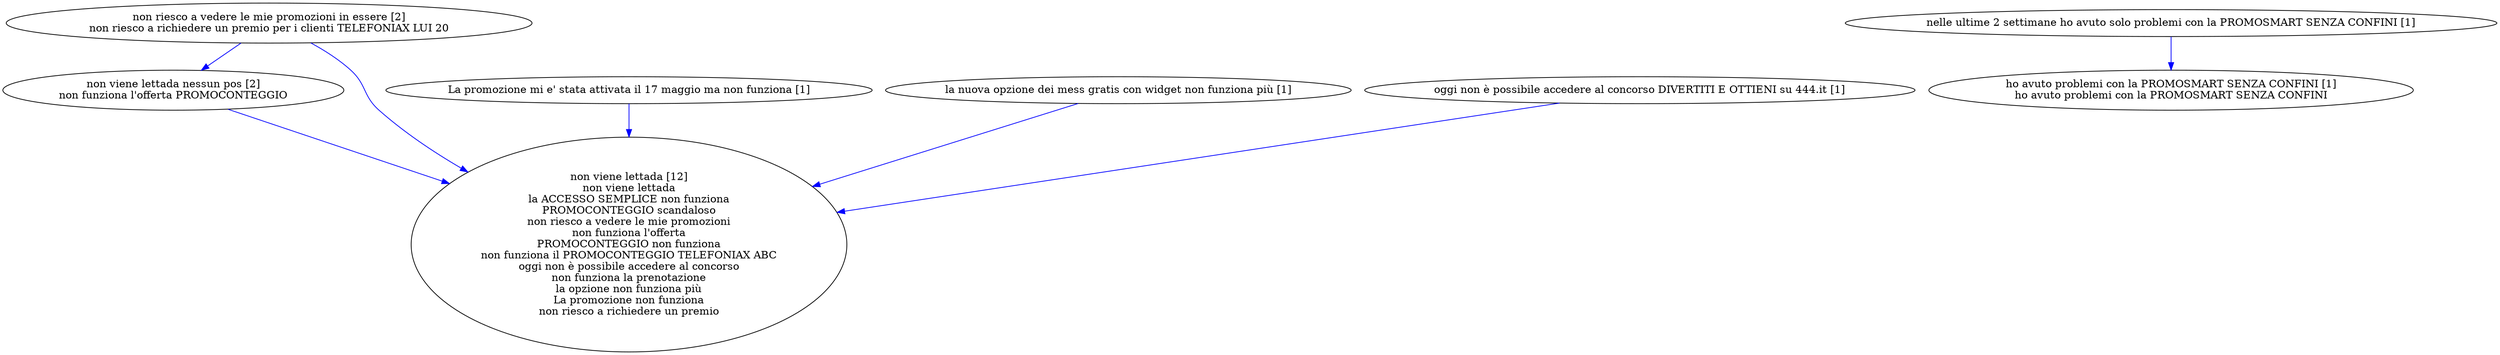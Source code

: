 digraph collapsedGraph {
"non viene lettada nessun pos [2]\nnon funziona l'offerta PROMOCONTEGGIO""non riesco a vedere le mie promozioni in essere [2]\nnon riesco a richiedere un premio per i clienti TELEFONIAX LUI 20""non viene lettada [12]\nnon viene lettada\nla ACCESSO SEMPLICE non funziona\nPROMOCONTEGGIO scandaloso\nnon riesco a vedere le mie promozioni\nnon funziona l'offerta\nPROMOCONTEGGIO non funziona\nnon funziona il PROMOCONTEGGIO TELEFONIAX ABC\noggi non è possibile accedere al concorso\nnon funziona la prenotazione\nla opzione non funziona più\nLa promozione non funziona\nnon riesco a richiedere un premio""La promozione mi e' stata attivata il 17 maggio ma non funziona [1]""la nuova opzione dei mess gratis con widget non funziona più [1]""ho avuto problemi con la PROMOSMART SENZA CONFINI [1]\nho avuto problemi con la PROMOSMART SENZA CONFINI""nelle ultime 2 settimane ho avuto solo problemi con la PROMOSMART SENZA CONFINI [1]""oggi non è possibile accedere al concorso DIVERTITI E OTTIENI su 444.it [1]""nelle ultime 2 settimane ho avuto solo problemi con la PROMOSMART SENZA CONFINI [1]" -> "ho avuto problemi con la PROMOSMART SENZA CONFINI [1]\nho avuto problemi con la PROMOSMART SENZA CONFINI" [color=blue]
"non riesco a vedere le mie promozioni in essere [2]\nnon riesco a richiedere un premio per i clienti TELEFONIAX LUI 20" -> "non viene lettada nessun pos [2]\nnon funziona l'offerta PROMOCONTEGGIO" [color=blue]
"La promozione mi e' stata attivata il 17 maggio ma non funziona [1]" -> "non viene lettada [12]\nnon viene lettada\nla ACCESSO SEMPLICE non funziona\nPROMOCONTEGGIO scandaloso\nnon riesco a vedere le mie promozioni\nnon funziona l'offerta\nPROMOCONTEGGIO non funziona\nnon funziona il PROMOCONTEGGIO TELEFONIAX ABC\noggi non è possibile accedere al concorso\nnon funziona la prenotazione\nla opzione non funziona più\nLa promozione non funziona\nnon riesco a richiedere un premio" [color=blue]
"la nuova opzione dei mess gratis con widget non funziona più [1]" -> "non viene lettada [12]\nnon viene lettada\nla ACCESSO SEMPLICE non funziona\nPROMOCONTEGGIO scandaloso\nnon riesco a vedere le mie promozioni\nnon funziona l'offerta\nPROMOCONTEGGIO non funziona\nnon funziona il PROMOCONTEGGIO TELEFONIAX ABC\noggi non è possibile accedere al concorso\nnon funziona la prenotazione\nla opzione non funziona più\nLa promozione non funziona\nnon riesco a richiedere un premio" [color=blue]
"non viene lettada nessun pos [2]\nnon funziona l'offerta PROMOCONTEGGIO" -> "non viene lettada [12]\nnon viene lettada\nla ACCESSO SEMPLICE non funziona\nPROMOCONTEGGIO scandaloso\nnon riesco a vedere le mie promozioni\nnon funziona l'offerta\nPROMOCONTEGGIO non funziona\nnon funziona il PROMOCONTEGGIO TELEFONIAX ABC\noggi non è possibile accedere al concorso\nnon funziona la prenotazione\nla opzione non funziona più\nLa promozione non funziona\nnon riesco a richiedere un premio" [color=blue]
"non riesco a vedere le mie promozioni in essere [2]\nnon riesco a richiedere un premio per i clienti TELEFONIAX LUI 20" -> "non viene lettada [12]\nnon viene lettada\nla ACCESSO SEMPLICE non funziona\nPROMOCONTEGGIO scandaloso\nnon riesco a vedere le mie promozioni\nnon funziona l'offerta\nPROMOCONTEGGIO non funziona\nnon funziona il PROMOCONTEGGIO TELEFONIAX ABC\noggi non è possibile accedere al concorso\nnon funziona la prenotazione\nla opzione non funziona più\nLa promozione non funziona\nnon riesco a richiedere un premio" [color=blue]
"oggi non è possibile accedere al concorso DIVERTITI E OTTIENI su 444.it [1]" -> "non viene lettada [12]\nnon viene lettada\nla ACCESSO SEMPLICE non funziona\nPROMOCONTEGGIO scandaloso\nnon riesco a vedere le mie promozioni\nnon funziona l'offerta\nPROMOCONTEGGIO non funziona\nnon funziona il PROMOCONTEGGIO TELEFONIAX ABC\noggi non è possibile accedere al concorso\nnon funziona la prenotazione\nla opzione non funziona più\nLa promozione non funziona\nnon riesco a richiedere un premio" [color=blue]
}